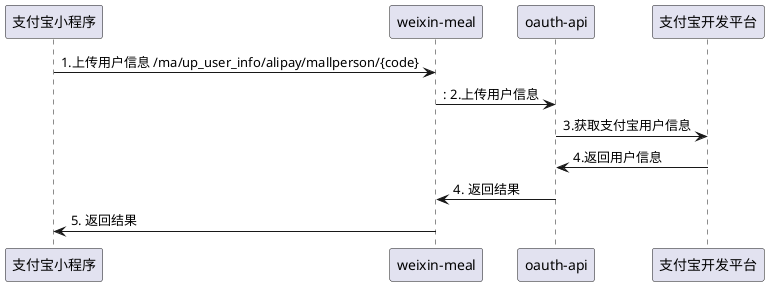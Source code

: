 


@startuml
支付宝小程序 -> weixin as "weixin-meal": 1.上传用户信息 /ma/up_user_info/alipay/mallperson/{code}
weixin -> oauth as "oauth-api": : 2.上传用户信息
oauth -> 支付宝开发平台 : 3.获取支付宝用户信息
支付宝开发平台 -> oauth : 4.返回用户信息
oauth -> weixin : 4. 返回结果
weixin -> 支付宝小程序 : 5. 返回结果
@enduml



